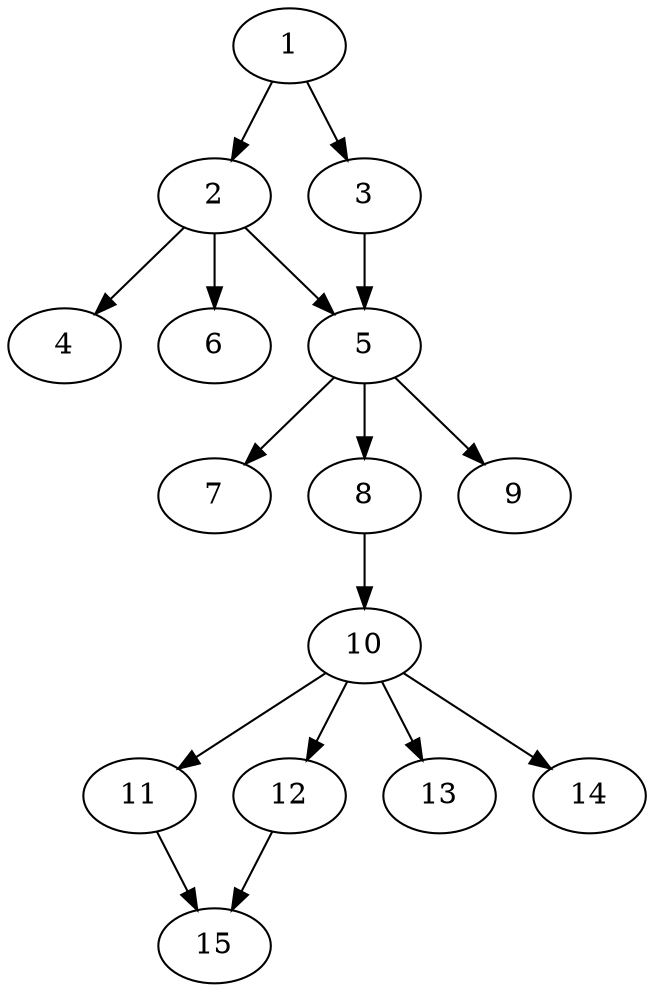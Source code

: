 // DAG automatically generated by daggen at Thu Oct  3 13:59:26 2019
// ./daggen --dot -n 15 --ccr 0.4 --fat 0.5 --regular 0.5 --density 0.7 --mindata 5242880 --maxdata 52428800 
digraph G {
  1 [size="89937920", alpha="0.06", expect_size="35975168"] 
  1 -> 2 [size ="35975168"]
  1 -> 3 [size ="35975168"]
  2 [size="43151360", alpha="0.01", expect_size="17260544"] 
  2 -> 4 [size ="17260544"]
  2 -> 5 [size ="17260544"]
  2 -> 6 [size ="17260544"]
  3 [size="97518080", alpha="0.14", expect_size="39007232"] 
  3 -> 5 [size ="39007232"]
  4 [size="20042240", alpha="0.08", expect_size="8016896"] 
  5 [size="91438080", alpha="0.06", expect_size="36575232"] 
  5 -> 7 [size ="36575232"]
  5 -> 8 [size ="36575232"]
  5 -> 9 [size ="36575232"]
  6 [size="102300160", alpha="0.06", expect_size="40920064"] 
  7 [size="32913920", alpha="0.11", expect_size="13165568"] 
  8 [size="61035520", alpha="0.09", expect_size="24414208"] 
  8 -> 10 [size ="24414208"]
  9 [size="73669120", alpha="0.05", expect_size="29467648"] 
  10 [size="26547200", alpha="0.05", expect_size="10618880"] 
  10 -> 11 [size ="10618880"]
  10 -> 12 [size ="10618880"]
  10 -> 13 [size ="10618880"]
  10 -> 14 [size ="10618880"]
  11 [size="58956800", alpha="0.11", expect_size="23582720"] 
  11 -> 15 [size ="23582720"]
  12 [size="95600640", alpha="0.17", expect_size="38240256"] 
  12 -> 15 [size ="38240256"]
  13 [size="100979200", alpha="0.08", expect_size="40391680"] 
  14 [size="65021440", alpha="0.11", expect_size="26008576"] 
  15 [size="113379840", alpha="0.08", expect_size="45351936"] 
}
